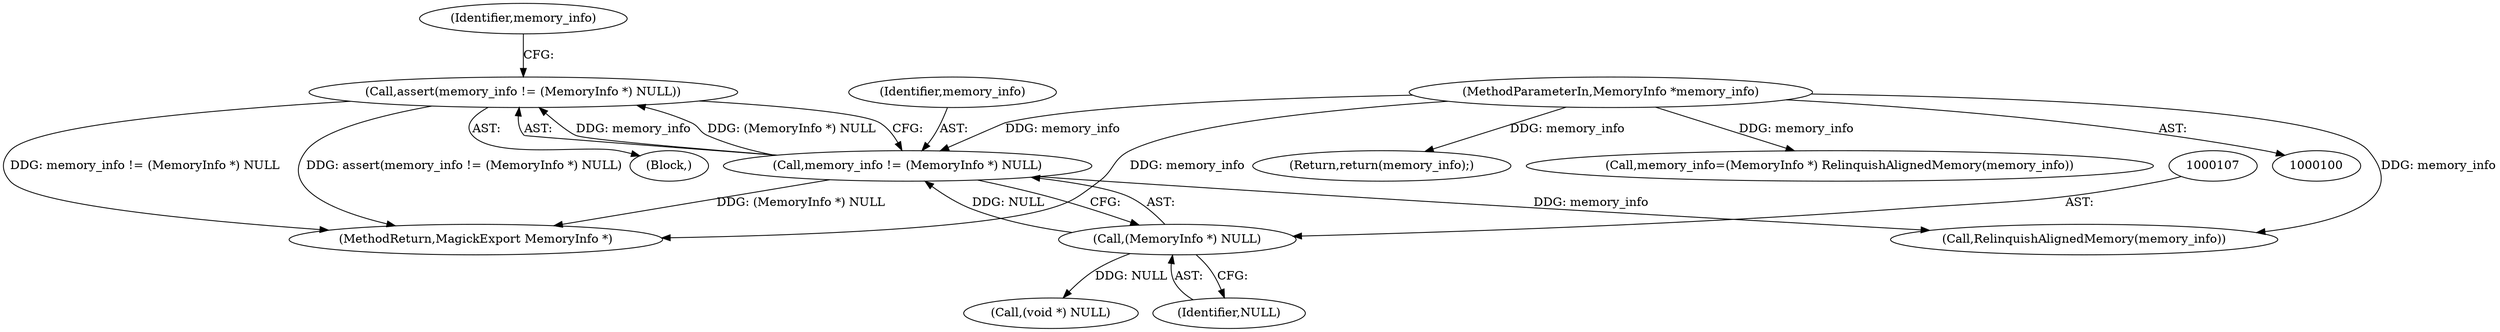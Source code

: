 digraph "0_ImageMagick_0f6fc2d5bf8f500820c3dbcf0d23ee14f2d9f734_0@API" {
"1000103" [label="(Call,assert(memory_info != (MemoryInfo *) NULL))"];
"1000104" [label="(Call,memory_info != (MemoryInfo *) NULL)"];
"1000101" [label="(MethodParameterIn,MemoryInfo *memory_info)"];
"1000106" [label="(Call,(MemoryInfo *) NULL)"];
"1000102" [label="(Block,)"];
"1000208" [label="(Return,return(memory_info);)"];
"1000103" [label="(Call,assert(memory_info != (MemoryInfo *) NULL))"];
"1000106" [label="(Call,(MemoryInfo *) NULL)"];
"1000112" [label="(Identifier,memory_info)"];
"1000120" [label="(Call,(void *) NULL)"];
"1000105" [label="(Identifier,memory_info)"];
"1000101" [label="(MethodParameterIn,MemoryInfo *memory_info)"];
"1000202" [label="(Call,memory_info=(MemoryInfo *) RelinquishAlignedMemory(memory_info))"];
"1000104" [label="(Call,memory_info != (MemoryInfo *) NULL)"];
"1000206" [label="(Call,RelinquishAlignedMemory(memory_info))"];
"1000108" [label="(Identifier,NULL)"];
"1000210" [label="(MethodReturn,MagickExport MemoryInfo *)"];
"1000103" -> "1000102"  [label="AST: "];
"1000103" -> "1000104"  [label="CFG: "];
"1000104" -> "1000103"  [label="AST: "];
"1000112" -> "1000103"  [label="CFG: "];
"1000103" -> "1000210"  [label="DDG: memory_info != (MemoryInfo *) NULL"];
"1000103" -> "1000210"  [label="DDG: assert(memory_info != (MemoryInfo *) NULL)"];
"1000104" -> "1000103"  [label="DDG: memory_info"];
"1000104" -> "1000103"  [label="DDG: (MemoryInfo *) NULL"];
"1000104" -> "1000106"  [label="CFG: "];
"1000105" -> "1000104"  [label="AST: "];
"1000106" -> "1000104"  [label="AST: "];
"1000104" -> "1000210"  [label="DDG: (MemoryInfo *) NULL"];
"1000101" -> "1000104"  [label="DDG: memory_info"];
"1000106" -> "1000104"  [label="DDG: NULL"];
"1000104" -> "1000206"  [label="DDG: memory_info"];
"1000101" -> "1000100"  [label="AST: "];
"1000101" -> "1000210"  [label="DDG: memory_info"];
"1000101" -> "1000202"  [label="DDG: memory_info"];
"1000101" -> "1000206"  [label="DDG: memory_info"];
"1000101" -> "1000208"  [label="DDG: memory_info"];
"1000106" -> "1000108"  [label="CFG: "];
"1000107" -> "1000106"  [label="AST: "];
"1000108" -> "1000106"  [label="AST: "];
"1000106" -> "1000120"  [label="DDG: NULL"];
}
